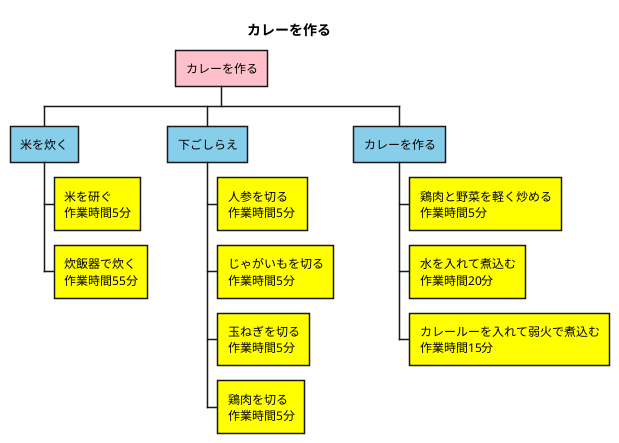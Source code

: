 @startwbs dinnerを作る
title カレーを作る
*[#Pink] カレーを作る
**[#SkyBlue] 米を炊く
***[#Yellow] 米を研ぐ\n作業時間5分
***[#Yellow] 炊飯器で炊く\n作業時間55分
**[#SkyBlue] 下ごしらえ
***[#yellow] 人参を切る\n作業時間5分 
***[#yellow] じゃがいもを切る\n作業時間5分
***[#yellow] 玉ねぎを切る\n作業時間5分
***[#yellow] 鶏肉を切る\n作業時間5分
**[#SkyBlue] カレーを作る
***[#Yellow] 鶏肉と野菜を軽く炒める\n作業時間5分
***[#Yellow] 水を入れて煮込む\n作業時間20分
***[#yellow] カレールーを入れて弱火で煮込む\n作業時間15分
@endwbs